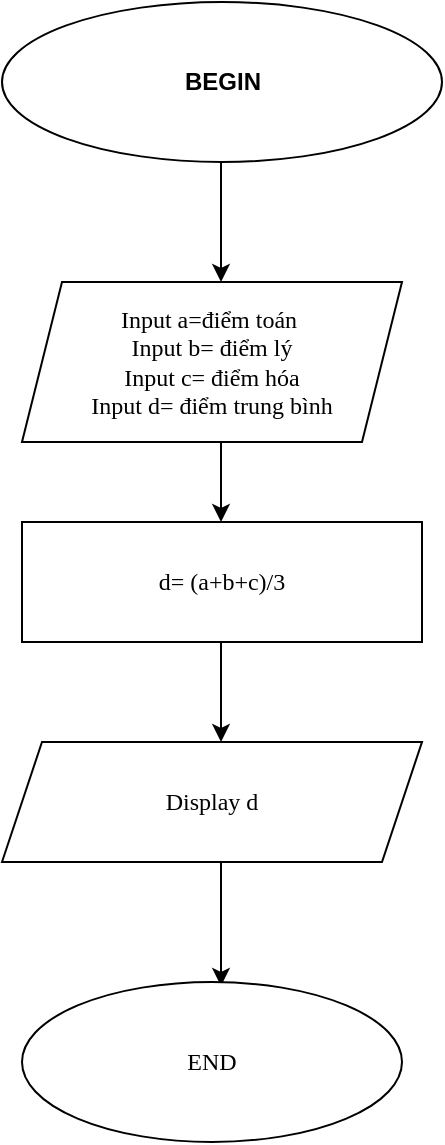 <mxfile version="15.6.2"><diagram id="Ml3uyRO4myCz0Evbix3-" name="Page-1"><mxGraphModel dx="497" dy="495" grid="1" gridSize="10" guides="1" tooltips="1" connect="1" arrows="1" fold="1" page="1" pageScale="1" pageWidth="827" pageHeight="1169" math="0" shadow="0"><root><mxCell id="0"/><mxCell id="1" parent="0"/><mxCell id="Qi2otBR8lD6jmUaRqNuW-1" value="BEGIN" style="ellipse;html=1;fontStyle=1" vertex="1" parent="1"><mxGeometry x="150" y="20" width="220" height="80" as="geometry"/></mxCell><mxCell id="Qi2otBR8lD6jmUaRqNuW-3" value="" style="endArrow=classic;html=1;rounded=0;fontFamily=Times New Roman;" edge="1" parent="1"><mxGeometry width="50" height="50" relative="1" as="geometry"><mxPoint x="259.5" y="100" as="sourcePoint"/><mxPoint x="259.5" y="160" as="targetPoint"/><Array as="points"><mxPoint x="259.5" y="100"/></Array></mxGeometry></mxCell><mxCell id="Qi2otBR8lD6jmUaRqNuW-4" value="Input a=điểm toán&amp;nbsp;&lt;br&gt;&lt;div&gt;Input b= điểm lý&lt;/div&gt;&lt;div&gt;Input c= điểm hóa&lt;/div&gt;&lt;div&gt;Input d= điểm trung bình&lt;/div&gt;" style="shape=parallelogram;perimeter=parallelogramPerimeter;whiteSpace=wrap;html=1;fixedSize=1;fontFamily=Times New Roman;align=center;" vertex="1" parent="1"><mxGeometry x="160" y="160" width="190" height="80" as="geometry"/></mxCell><mxCell id="Qi2otBR8lD6jmUaRqNuW-6" value="" style="endArrow=classic;html=1;rounded=0;fontFamily=Times New Roman;" edge="1" parent="1"><mxGeometry width="50" height="50" relative="1" as="geometry"><mxPoint x="259.5" y="240" as="sourcePoint"/><mxPoint x="259.5" y="280" as="targetPoint"/></mxGeometry></mxCell><mxCell id="Qi2otBR8lD6jmUaRqNuW-7" value="d= (a+b+c)/3" style="rounded=0;whiteSpace=wrap;html=1;fontFamily=Times New Roman;align=center;" vertex="1" parent="1"><mxGeometry x="160" y="280" width="200" height="60" as="geometry"/></mxCell><mxCell id="Qi2otBR8lD6jmUaRqNuW-8" value="Display d" style="shape=parallelogram;perimeter=parallelogramPerimeter;whiteSpace=wrap;html=1;fixedSize=1;fontFamily=Times New Roman;align=center;" vertex="1" parent="1"><mxGeometry x="150" y="390" width="210" height="60" as="geometry"/></mxCell><mxCell id="Qi2otBR8lD6jmUaRqNuW-9" value="" style="endArrow=classic;html=1;rounded=0;fontFamily=Times New Roman;" edge="1" parent="1"><mxGeometry width="50" height="50" relative="1" as="geometry"><mxPoint x="259.5" y="340" as="sourcePoint"/><mxPoint x="259.5" y="390" as="targetPoint"/><Array as="points"><mxPoint x="259.5" y="360"/></Array></mxGeometry></mxCell><mxCell id="Qi2otBR8lD6jmUaRqNuW-10" value="" style="endArrow=classic;html=1;rounded=0;fontFamily=Times New Roman;" edge="1" parent="1"><mxGeometry width="50" height="50" relative="1" as="geometry"><mxPoint x="259.5" y="450" as="sourcePoint"/><mxPoint x="259.5" y="512" as="targetPoint"/></mxGeometry></mxCell><mxCell id="Qi2otBR8lD6jmUaRqNuW-11" value="END" style="ellipse;whiteSpace=wrap;html=1;fontFamily=Times New Roman;align=center;" vertex="1" parent="1"><mxGeometry x="160" y="510" width="190" height="80" as="geometry"/></mxCell></root></mxGraphModel></diagram></mxfile>